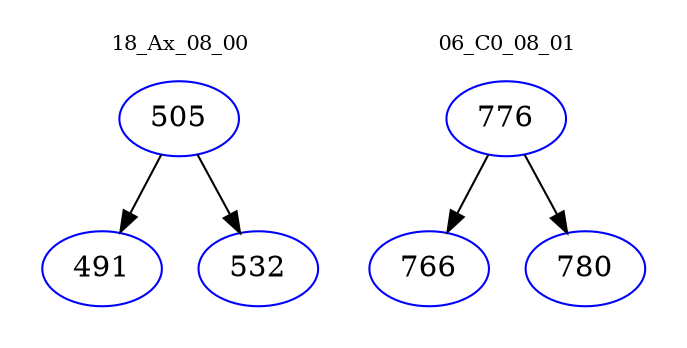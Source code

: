 digraph{
subgraph cluster_0 {
color = white
label = "18_Ax_08_00";
fontsize=10;
T0_505 [label="505", color="blue"]
T0_505 -> T0_491 [color="black"]
T0_491 [label="491", color="blue"]
T0_505 -> T0_532 [color="black"]
T0_532 [label="532", color="blue"]
}
subgraph cluster_1 {
color = white
label = "06_C0_08_01";
fontsize=10;
T1_776 [label="776", color="blue"]
T1_776 -> T1_766 [color="black"]
T1_766 [label="766", color="blue"]
T1_776 -> T1_780 [color="black"]
T1_780 [label="780", color="blue"]
}
}
